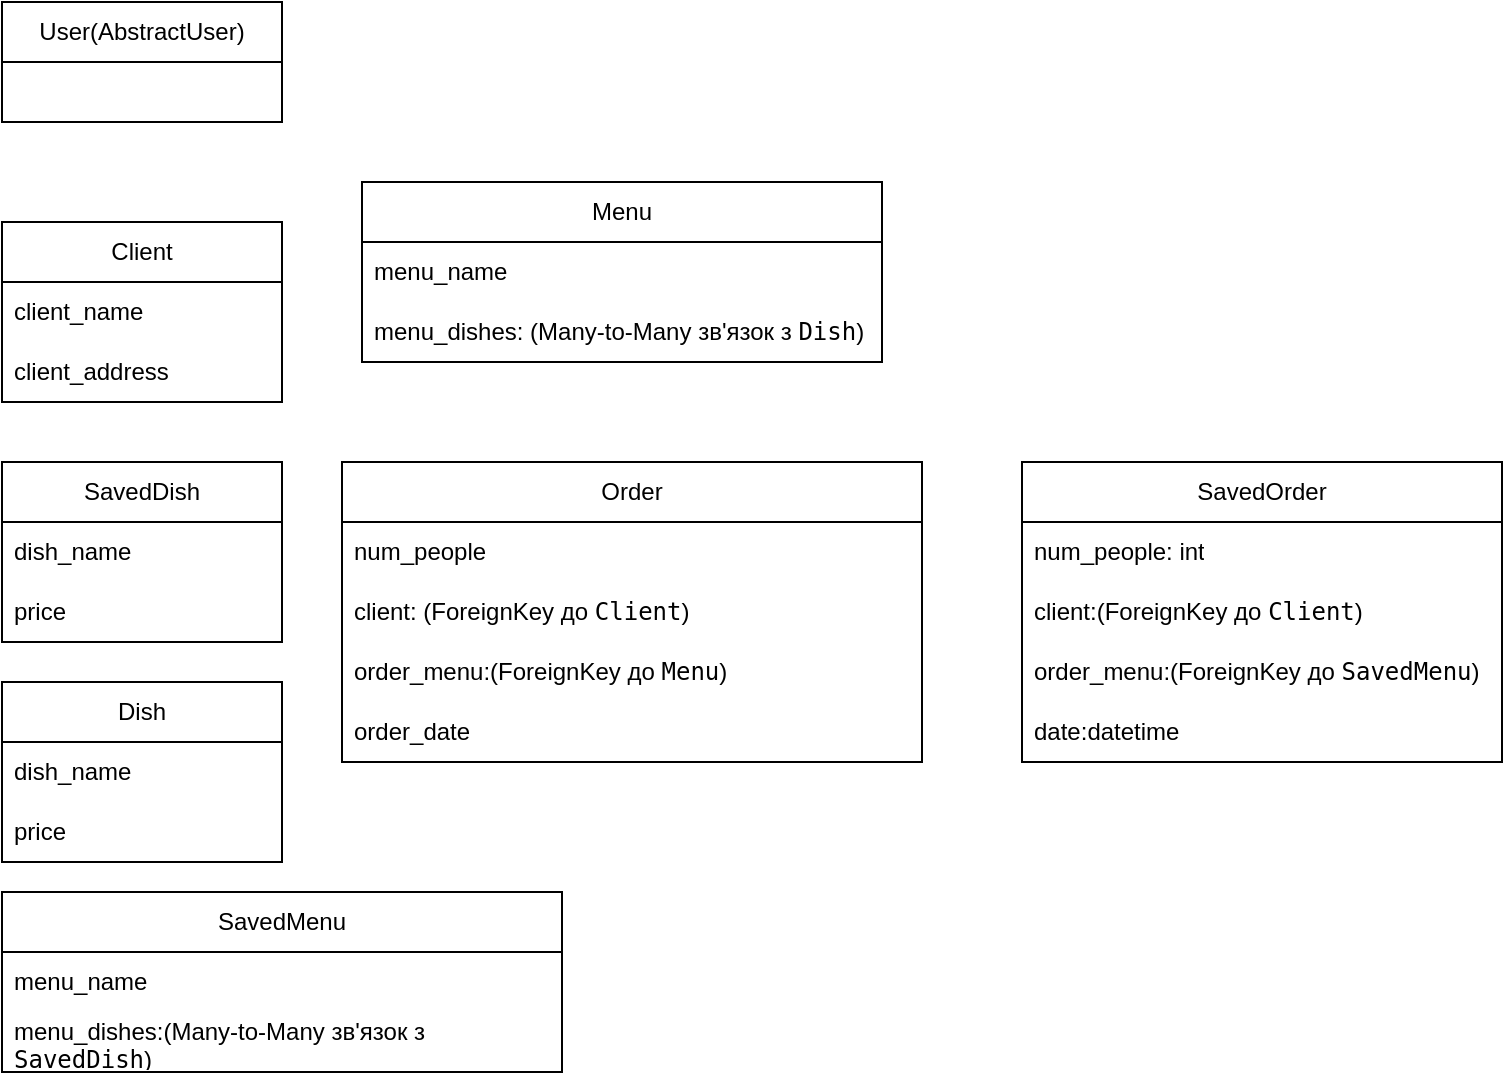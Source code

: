 <mxfile version="24.7.12">
  <diagram name="Page-1" id="ge00kZNqD4iVoa8YtLi4">
    <mxGraphModel dx="1434" dy="744" grid="1" gridSize="10" guides="1" tooltips="1" connect="1" arrows="1" fold="1" page="1" pageScale="1" pageWidth="827" pageHeight="1169" math="0" shadow="0">
      <root>
        <mxCell id="0" />
        <mxCell id="1" parent="0" />
        <mxCell id="pquhyeh4DyAZynOe0e__-2" value="Client" style="swimlane;fontStyle=0;childLayout=stackLayout;horizontal=1;startSize=30;horizontalStack=0;resizeParent=1;resizeParentMax=0;resizeLast=0;collapsible=1;marginBottom=0;whiteSpace=wrap;html=1;" vertex="1" parent="1">
          <mxGeometry x="40" y="120" width="140" height="90" as="geometry" />
        </mxCell>
        <mxCell id="pquhyeh4DyAZynOe0e__-3" value="client_name" style="text;strokeColor=none;fillColor=none;align=left;verticalAlign=middle;spacingLeft=4;spacingRight=4;overflow=hidden;points=[[0,0.5],[1,0.5]];portConstraint=eastwest;rotatable=0;whiteSpace=wrap;html=1;" vertex="1" parent="pquhyeh4DyAZynOe0e__-2">
          <mxGeometry y="30" width="140" height="30" as="geometry" />
        </mxCell>
        <mxCell id="pquhyeh4DyAZynOe0e__-4" value="client_address" style="text;strokeColor=none;fillColor=none;align=left;verticalAlign=middle;spacingLeft=4;spacingRight=4;overflow=hidden;points=[[0,0.5],[1,0.5]];portConstraint=eastwest;rotatable=0;whiteSpace=wrap;html=1;" vertex="1" parent="pquhyeh4DyAZynOe0e__-2">
          <mxGeometry y="60" width="140" height="30" as="geometry" />
        </mxCell>
        <mxCell id="pquhyeh4DyAZynOe0e__-6" value="User(AbstractUser)" style="swimlane;fontStyle=0;childLayout=stackLayout;horizontal=1;startSize=30;horizontalStack=0;resizeParent=1;resizeParentMax=0;resizeLast=0;collapsible=1;marginBottom=0;whiteSpace=wrap;html=1;" vertex="1" parent="1">
          <mxGeometry x="40" y="10" width="140" height="60" as="geometry" />
        </mxCell>
        <mxCell id="pquhyeh4DyAZynOe0e__-10" value="SavedDish" style="swimlane;fontStyle=0;childLayout=stackLayout;horizontal=1;startSize=30;horizontalStack=0;resizeParent=1;resizeParentMax=0;resizeLast=0;collapsible=1;marginBottom=0;whiteSpace=wrap;html=1;" vertex="1" parent="1">
          <mxGeometry x="40" y="240" width="140" height="90" as="geometry" />
        </mxCell>
        <mxCell id="pquhyeh4DyAZynOe0e__-11" value="dish_&lt;span style=&quot;background-color: initial;&quot;&gt;name&lt;/span&gt;" style="text;strokeColor=none;fillColor=none;align=left;verticalAlign=middle;spacingLeft=4;spacingRight=4;overflow=hidden;points=[[0,0.5],[1,0.5]];portConstraint=eastwest;rotatable=0;whiteSpace=wrap;html=1;" vertex="1" parent="pquhyeh4DyAZynOe0e__-10">
          <mxGeometry y="30" width="140" height="30" as="geometry" />
        </mxCell>
        <mxCell id="pquhyeh4DyAZynOe0e__-12" value="price" style="text;strokeColor=none;fillColor=none;align=left;verticalAlign=middle;spacingLeft=4;spacingRight=4;overflow=hidden;points=[[0,0.5],[1,0.5]];portConstraint=eastwest;rotatable=0;whiteSpace=wrap;html=1;" vertex="1" parent="pquhyeh4DyAZynOe0e__-10">
          <mxGeometry y="60" width="140" height="30" as="geometry" />
        </mxCell>
        <mxCell id="pquhyeh4DyAZynOe0e__-14" value="Dish" style="swimlane;fontStyle=0;childLayout=stackLayout;horizontal=1;startSize=30;horizontalStack=0;resizeParent=1;resizeParentMax=0;resizeLast=0;collapsible=1;marginBottom=0;whiteSpace=wrap;html=1;" vertex="1" parent="1">
          <mxGeometry x="40" y="350" width="140" height="90" as="geometry">
            <mxRectangle x="160" y="320" width="60" height="30" as="alternateBounds" />
          </mxGeometry>
        </mxCell>
        <mxCell id="pquhyeh4DyAZynOe0e__-15" value="dish_name" style="text;strokeColor=none;fillColor=none;align=left;verticalAlign=middle;spacingLeft=4;spacingRight=4;overflow=hidden;points=[[0,0.5],[1,0.5]];portConstraint=eastwest;rotatable=0;whiteSpace=wrap;html=1;" vertex="1" parent="pquhyeh4DyAZynOe0e__-14">
          <mxGeometry y="30" width="140" height="30" as="geometry" />
        </mxCell>
        <mxCell id="pquhyeh4DyAZynOe0e__-16" value="price" style="text;strokeColor=none;fillColor=none;align=left;verticalAlign=middle;spacingLeft=4;spacingRight=4;overflow=hidden;points=[[0,0.5],[1,0.5]];portConstraint=eastwest;rotatable=0;whiteSpace=wrap;html=1;" vertex="1" parent="pquhyeh4DyAZynOe0e__-14">
          <mxGeometry y="60" width="140" height="30" as="geometry" />
        </mxCell>
        <mxCell id="pquhyeh4DyAZynOe0e__-18" value="Menu" style="swimlane;fontStyle=0;childLayout=stackLayout;horizontal=1;startSize=30;horizontalStack=0;resizeParent=1;resizeParentMax=0;resizeLast=0;collapsible=1;marginBottom=0;whiteSpace=wrap;html=1;" vertex="1" parent="1">
          <mxGeometry x="220" y="100" width="260" height="90" as="geometry" />
        </mxCell>
        <mxCell id="pquhyeh4DyAZynOe0e__-19" value="menu_name" style="text;strokeColor=none;fillColor=none;align=left;verticalAlign=middle;spacingLeft=4;spacingRight=4;overflow=hidden;points=[[0,0.5],[1,0.5]];portConstraint=eastwest;rotatable=0;whiteSpace=wrap;html=1;" vertex="1" parent="pquhyeh4DyAZynOe0e__-18">
          <mxGeometry y="30" width="260" height="30" as="geometry" />
        </mxCell>
        <mxCell id="pquhyeh4DyAZynOe0e__-20" value="menu_dishes: (Many-to-Many зв&#39;язок з &lt;code&gt;Dish&lt;/code&gt;)" style="text;strokeColor=none;fillColor=none;align=left;verticalAlign=middle;spacingLeft=4;spacingRight=4;overflow=hidden;points=[[0,0.5],[1,0.5]];portConstraint=eastwest;rotatable=0;whiteSpace=wrap;html=1;" vertex="1" parent="pquhyeh4DyAZynOe0e__-18">
          <mxGeometry y="60" width="260" height="30" as="geometry" />
        </mxCell>
        <mxCell id="pquhyeh4DyAZynOe0e__-22" value="SavedMenu" style="swimlane;fontStyle=0;childLayout=stackLayout;horizontal=1;startSize=30;horizontalStack=0;resizeParent=1;resizeParentMax=0;resizeLast=0;collapsible=1;marginBottom=0;whiteSpace=wrap;html=1;" vertex="1" parent="1">
          <mxGeometry x="40" y="455" width="280" height="90" as="geometry" />
        </mxCell>
        <mxCell id="pquhyeh4DyAZynOe0e__-23" value="menu_&lt;span style=&quot;background-color: initial;&quot;&gt;name&lt;/span&gt;" style="text;strokeColor=none;fillColor=none;align=left;verticalAlign=middle;spacingLeft=4;spacingRight=4;overflow=hidden;points=[[0,0.5],[1,0.5]];portConstraint=eastwest;rotatable=0;whiteSpace=wrap;html=1;" vertex="1" parent="pquhyeh4DyAZynOe0e__-22">
          <mxGeometry y="30" width="280" height="30" as="geometry" />
        </mxCell>
        <mxCell id="pquhyeh4DyAZynOe0e__-24" value="menu_dishes:(Many-to-Many зв&#39;язок з &lt;code&gt;SavedDish&lt;/code&gt;)" style="text;strokeColor=none;fillColor=none;align=left;verticalAlign=middle;spacingLeft=4;spacingRight=4;overflow=hidden;points=[[0,0.5],[1,0.5]];portConstraint=eastwest;rotatable=0;whiteSpace=wrap;html=1;" vertex="1" parent="pquhyeh4DyAZynOe0e__-22">
          <mxGeometry y="60" width="280" height="30" as="geometry" />
        </mxCell>
        <mxCell id="pquhyeh4DyAZynOe0e__-26" value="Order" style="swimlane;fontStyle=0;childLayout=stackLayout;horizontal=1;startSize=30;horizontalStack=0;resizeParent=1;resizeParentMax=0;resizeLast=0;collapsible=1;marginBottom=0;whiteSpace=wrap;html=1;" vertex="1" parent="1">
          <mxGeometry x="210" y="240" width="290" height="150" as="geometry" />
        </mxCell>
        <mxCell id="pquhyeh4DyAZynOe0e__-27" value="num_people" style="text;strokeColor=none;fillColor=none;align=left;verticalAlign=middle;spacingLeft=4;spacingRight=4;overflow=hidden;points=[[0,0.5],[1,0.5]];portConstraint=eastwest;rotatable=0;whiteSpace=wrap;html=1;" vertex="1" parent="pquhyeh4DyAZynOe0e__-26">
          <mxGeometry y="30" width="290" height="30" as="geometry" />
        </mxCell>
        <mxCell id="pquhyeh4DyAZynOe0e__-29" value="&lt;div style=&quot;text-align: center;&quot;&gt;&lt;span style=&quot;background-color: initial;&quot;&gt;client: (ForeignKey до &lt;/span&gt;&lt;code style=&quot;background-color: initial;&quot;&gt;Client&lt;/code&gt;&lt;span style=&quot;background-color: initial;&quot;&gt;)&lt;/span&gt;&lt;/div&gt;" style="text;strokeColor=none;fillColor=none;align=left;verticalAlign=middle;spacingLeft=4;spacingRight=4;overflow=hidden;points=[[0,0.5],[1,0.5]];portConstraint=eastwest;rotatable=0;whiteSpace=wrap;html=1;" vertex="1" parent="pquhyeh4DyAZynOe0e__-26">
          <mxGeometry y="60" width="290" height="30" as="geometry" />
        </mxCell>
        <mxCell id="pquhyeh4DyAZynOe0e__-28" value="order_menu:(ForeignKey до &lt;code&gt;Menu&lt;/code&gt;)" style="text;strokeColor=none;fillColor=none;align=left;verticalAlign=middle;spacingLeft=4;spacingRight=4;overflow=hidden;points=[[0,0.5],[1,0.5]];portConstraint=eastwest;rotatable=0;whiteSpace=wrap;html=1;" vertex="1" parent="pquhyeh4DyAZynOe0e__-26">
          <mxGeometry y="90" width="290" height="30" as="geometry" />
        </mxCell>
        <mxCell id="pquhyeh4DyAZynOe0e__-43" value="order_date" style="text;strokeColor=none;fillColor=none;align=left;verticalAlign=middle;spacingLeft=4;spacingRight=4;overflow=hidden;points=[[0,0.5],[1,0.5]];portConstraint=eastwest;rotatable=0;whiteSpace=wrap;html=1;" vertex="1" parent="pquhyeh4DyAZynOe0e__-26">
          <mxGeometry y="120" width="290" height="30" as="geometry" />
        </mxCell>
        <mxCell id="pquhyeh4DyAZynOe0e__-37" value="SavedOrder" style="swimlane;fontStyle=0;childLayout=stackLayout;horizontal=1;startSize=30;horizontalStack=0;resizeParent=1;resizeParentMax=0;resizeLast=0;collapsible=1;marginBottom=0;whiteSpace=wrap;html=1;movable=1;resizable=1;rotatable=1;deletable=1;editable=1;locked=0;connectable=1;" vertex="1" parent="1">
          <mxGeometry x="550" y="240" width="240" height="150" as="geometry" />
        </mxCell>
        <mxCell id="pquhyeh4DyAZynOe0e__-38" value="num_people: int" style="text;strokeColor=none;fillColor=none;align=left;verticalAlign=middle;spacingLeft=4;spacingRight=4;overflow=hidden;points=[[0,0.5],[1,0.5]];portConstraint=eastwest;rotatable=0;whiteSpace=wrap;html=1;" vertex="1" parent="pquhyeh4DyAZynOe0e__-37">
          <mxGeometry y="30" width="240" height="30" as="geometry" />
        </mxCell>
        <mxCell id="pquhyeh4DyAZynOe0e__-39" value="client:(ForeignKey до &lt;code&gt;Client&lt;/code&gt;)" style="text;strokeColor=none;fillColor=none;align=left;verticalAlign=middle;spacingLeft=4;spacingRight=4;overflow=hidden;points=[[0,0.5],[1,0.5]];portConstraint=eastwest;rotatable=0;whiteSpace=wrap;html=1;" vertex="1" parent="pquhyeh4DyAZynOe0e__-37">
          <mxGeometry y="60" width="240" height="30" as="geometry" />
        </mxCell>
        <mxCell id="pquhyeh4DyAZynOe0e__-40" value="order_menu:(ForeignKey до &lt;code&gt;SavedMenu&lt;/code&gt;)" style="text;strokeColor=none;fillColor=none;align=left;verticalAlign=middle;spacingLeft=4;spacingRight=4;overflow=hidden;points=[[0,0.5],[1,0.5]];portConstraint=eastwest;rotatable=0;whiteSpace=wrap;html=1;" vertex="1" parent="pquhyeh4DyAZynOe0e__-37">
          <mxGeometry y="90" width="240" height="30" as="geometry" />
        </mxCell>
        <mxCell id="pquhyeh4DyAZynOe0e__-44" value="date:datetime" style="text;strokeColor=none;fillColor=none;align=left;verticalAlign=middle;spacingLeft=4;spacingRight=4;overflow=hidden;points=[[0,0.5],[1,0.5]];portConstraint=eastwest;rotatable=0;whiteSpace=wrap;html=1;" vertex="1" parent="pquhyeh4DyAZynOe0e__-37">
          <mxGeometry y="120" width="240" height="30" as="geometry" />
        </mxCell>
      </root>
    </mxGraphModel>
  </diagram>
</mxfile>
